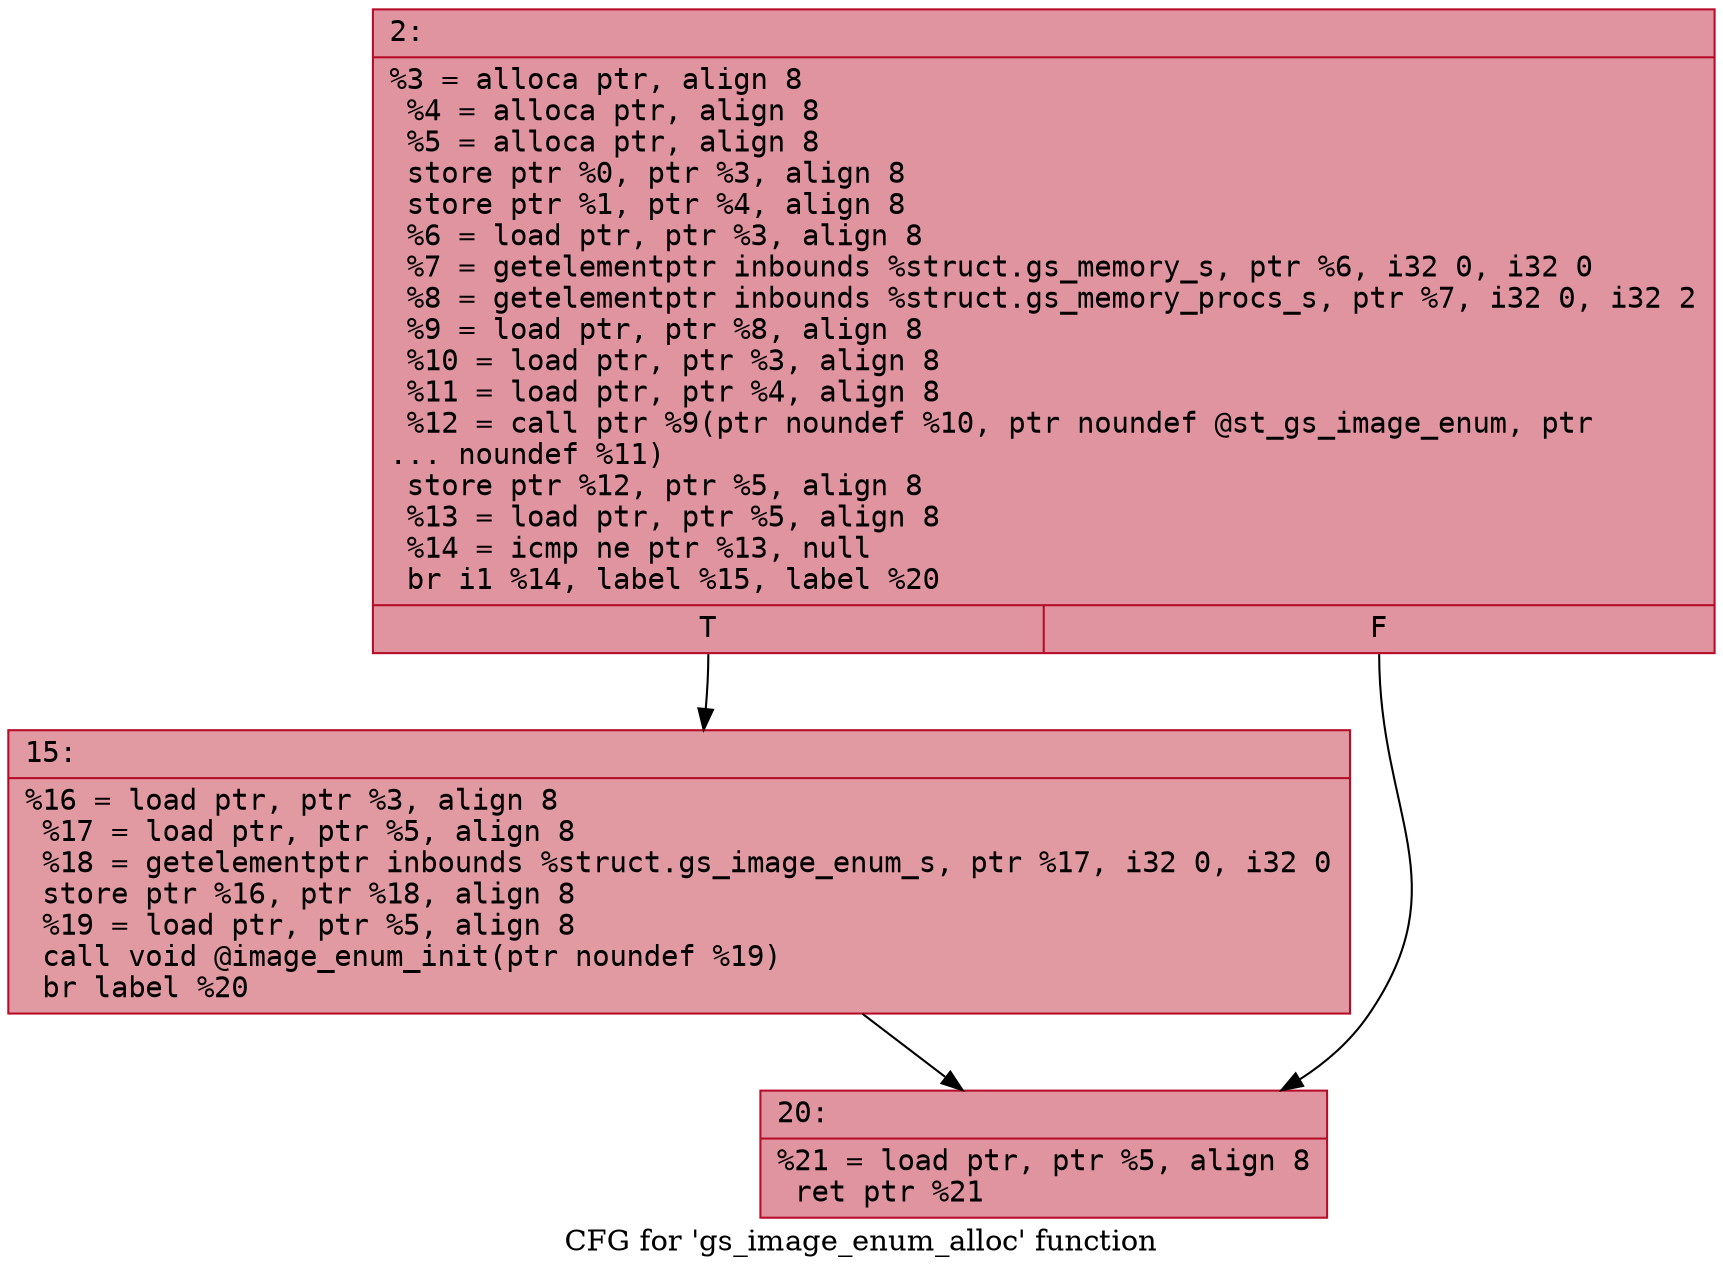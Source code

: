 digraph "CFG for 'gs_image_enum_alloc' function" {
	label="CFG for 'gs_image_enum_alloc' function";

	Node0x6000035aa080 [shape=record,color="#b70d28ff", style=filled, fillcolor="#b70d2870" fontname="Courier",label="{2:\l|  %3 = alloca ptr, align 8\l  %4 = alloca ptr, align 8\l  %5 = alloca ptr, align 8\l  store ptr %0, ptr %3, align 8\l  store ptr %1, ptr %4, align 8\l  %6 = load ptr, ptr %3, align 8\l  %7 = getelementptr inbounds %struct.gs_memory_s, ptr %6, i32 0, i32 0\l  %8 = getelementptr inbounds %struct.gs_memory_procs_s, ptr %7, i32 0, i32 2\l  %9 = load ptr, ptr %8, align 8\l  %10 = load ptr, ptr %3, align 8\l  %11 = load ptr, ptr %4, align 8\l  %12 = call ptr %9(ptr noundef %10, ptr noundef @st_gs_image_enum, ptr\l... noundef %11)\l  store ptr %12, ptr %5, align 8\l  %13 = load ptr, ptr %5, align 8\l  %14 = icmp ne ptr %13, null\l  br i1 %14, label %15, label %20\l|{<s0>T|<s1>F}}"];
	Node0x6000035aa080:s0 -> Node0x6000035aa0d0[tooltip="2 -> 15\nProbability 62.50%" ];
	Node0x6000035aa080:s1 -> Node0x6000035aa120[tooltip="2 -> 20\nProbability 37.50%" ];
	Node0x6000035aa0d0 [shape=record,color="#b70d28ff", style=filled, fillcolor="#bb1b2c70" fontname="Courier",label="{15:\l|  %16 = load ptr, ptr %3, align 8\l  %17 = load ptr, ptr %5, align 8\l  %18 = getelementptr inbounds %struct.gs_image_enum_s, ptr %17, i32 0, i32 0\l  store ptr %16, ptr %18, align 8\l  %19 = load ptr, ptr %5, align 8\l  call void @image_enum_init(ptr noundef %19)\l  br label %20\l}"];
	Node0x6000035aa0d0 -> Node0x6000035aa120[tooltip="15 -> 20\nProbability 100.00%" ];
	Node0x6000035aa120 [shape=record,color="#b70d28ff", style=filled, fillcolor="#b70d2870" fontname="Courier",label="{20:\l|  %21 = load ptr, ptr %5, align 8\l  ret ptr %21\l}"];
}
